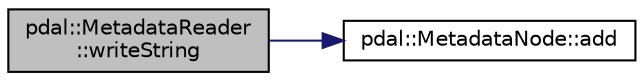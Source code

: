 digraph "pdal::MetadataReader::writeString"
{
  edge [fontname="Helvetica",fontsize="10",labelfontname="Helvetica",labelfontsize="10"];
  node [fontname="Helvetica",fontsize="10",shape=record];
  rankdir="LR";
  Node1 [label="pdal::MetadataReader\l::writeString",height=0.2,width=0.4,color="black", fillcolor="grey75", style="filled", fontcolor="black"];
  Node1 -> Node2 [color="midnightblue",fontsize="10",style="solid",fontname="Helvetica"];
  Node2 [label="pdal::MetadataNode::add",height=0.2,width=0.4,color="black", fillcolor="white", style="filled",URL="$classpdal_1_1MetadataNode.html#af2c1c5d91f6ab47a804aa8a0a1b043c2"];
}
